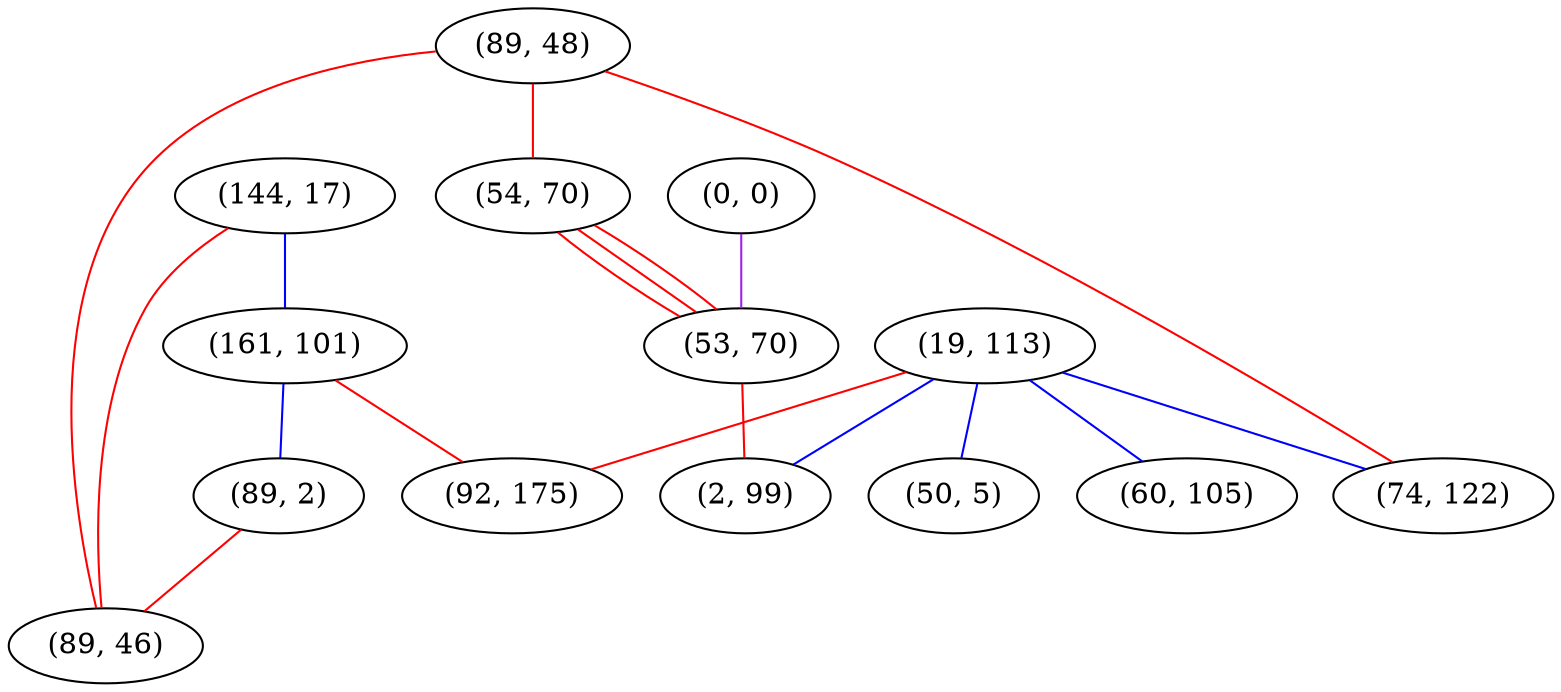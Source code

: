 graph "" {
"(144, 17)";
"(89, 48)";
"(19, 113)";
"(161, 101)";
"(50, 5)";
"(54, 70)";
"(60, 105)";
"(89, 2)";
"(92, 175)";
"(0, 0)";
"(89, 46)";
"(74, 122)";
"(53, 70)";
"(2, 99)";
"(144, 17)" -- "(161, 101)"  [color=blue, key=0, weight=3];
"(144, 17)" -- "(89, 46)"  [color=red, key=0, weight=1];
"(89, 48)" -- "(74, 122)"  [color=red, key=0, weight=1];
"(89, 48)" -- "(89, 46)"  [color=red, key=0, weight=1];
"(89, 48)" -- "(54, 70)"  [color=red, key=0, weight=1];
"(19, 113)" -- "(60, 105)"  [color=blue, key=0, weight=3];
"(19, 113)" -- "(92, 175)"  [color=red, key=0, weight=1];
"(19, 113)" -- "(2, 99)"  [color=blue, key=0, weight=3];
"(19, 113)" -- "(50, 5)"  [color=blue, key=0, weight=3];
"(19, 113)" -- "(74, 122)"  [color=blue, key=0, weight=3];
"(161, 101)" -- "(89, 2)"  [color=blue, key=0, weight=3];
"(161, 101)" -- "(92, 175)"  [color=red, key=0, weight=1];
"(54, 70)" -- "(53, 70)"  [color=red, key=0, weight=1];
"(54, 70)" -- "(53, 70)"  [color=red, key=1, weight=1];
"(54, 70)" -- "(53, 70)"  [color=red, key=2, weight=1];
"(89, 2)" -- "(89, 46)"  [color=red, key=0, weight=1];
"(0, 0)" -- "(53, 70)"  [color=purple, key=0, weight=4];
"(53, 70)" -- "(2, 99)"  [color=red, key=0, weight=1];
}
